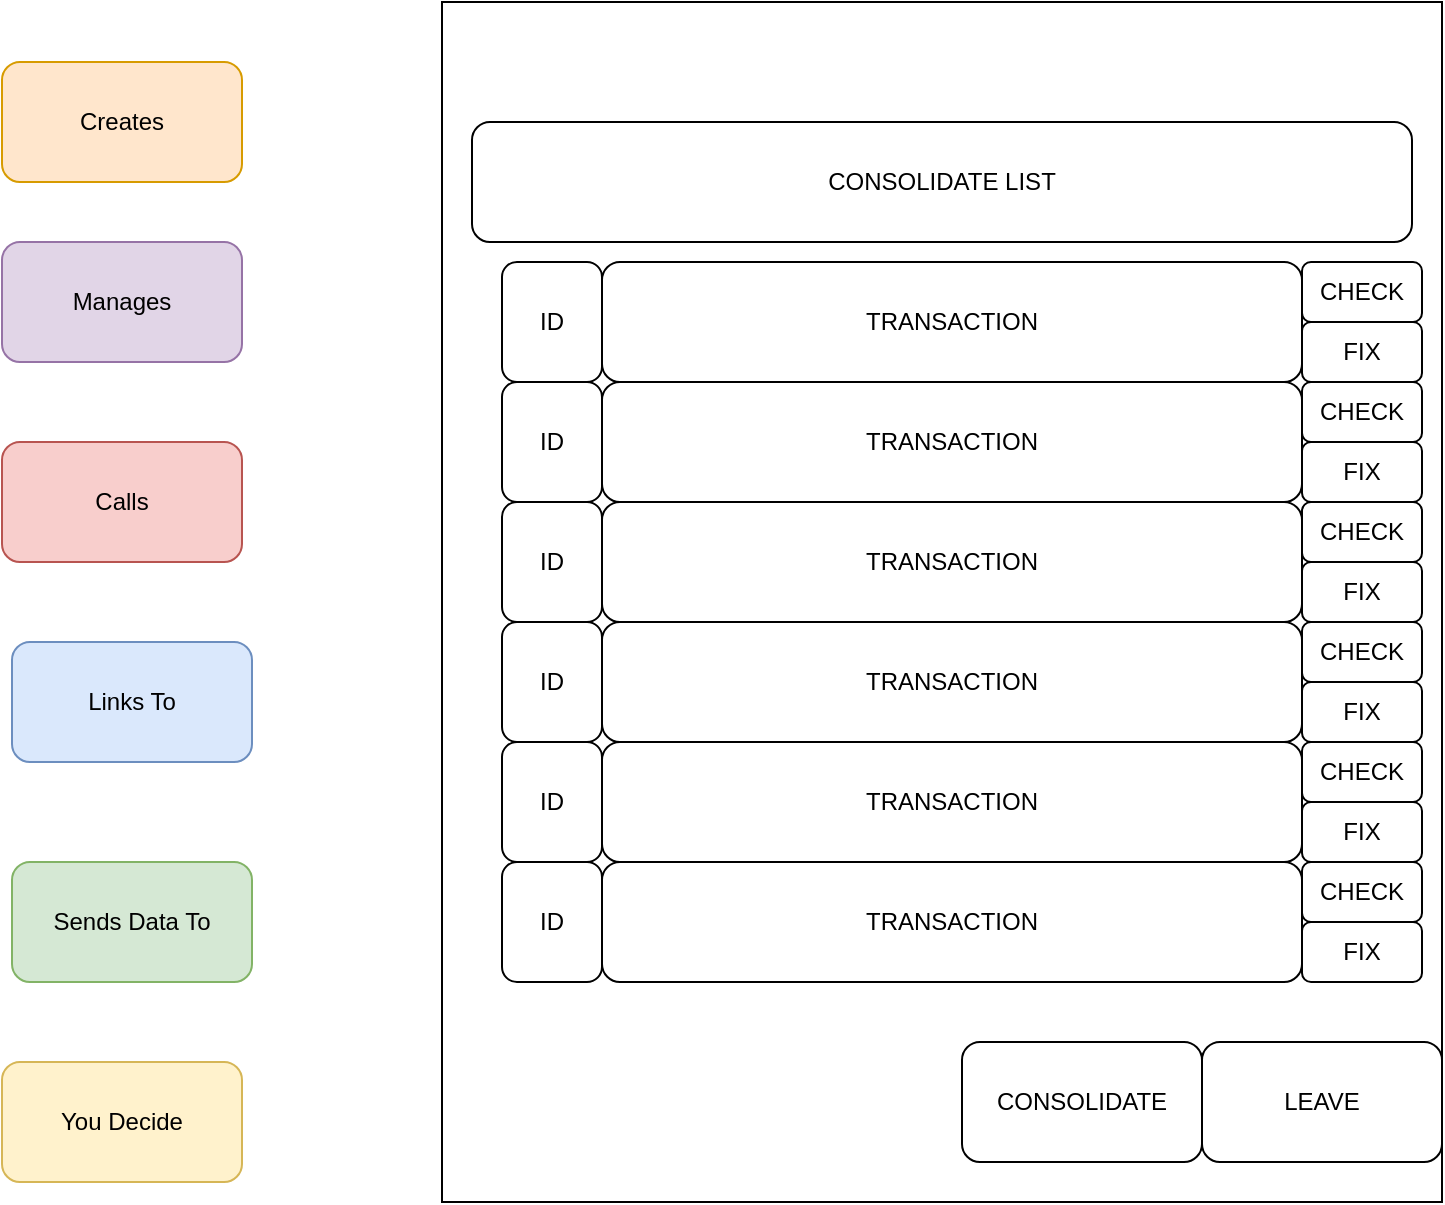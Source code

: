 <mxfile version="24.0.4" type="github">
  <diagram name="Página-1" id="hNAxjIGaJdhHwA7gnnjn">
    <mxGraphModel dx="880" dy="472" grid="1" gridSize="10" guides="1" tooltips="1" connect="1" arrows="1" fold="1" page="1" pageScale="1" pageWidth="827" pageHeight="1169" math="0" shadow="0">
      <root>
        <mxCell id="0" />
        <mxCell id="1" parent="0" />
        <mxCell id="9Bf6Wea90JQik3r4SX6L-1" value="Creates" style="rounded=1;whiteSpace=wrap;html=1;fillColor=#ffe6cc;strokeColor=#d79b00;" vertex="1" parent="1">
          <mxGeometry x="80" y="50" width="120" height="60" as="geometry" />
        </mxCell>
        <mxCell id="9Bf6Wea90JQik3r4SX6L-2" value="You Decide" style="rounded=1;whiteSpace=wrap;html=1;fillColor=#fff2cc;strokeColor=#d6b656;" vertex="1" parent="1">
          <mxGeometry x="80" y="550" width="120" height="60" as="geometry" />
        </mxCell>
        <mxCell id="9Bf6Wea90JQik3r4SX6L-3" value="Sends Data To" style="rounded=1;whiteSpace=wrap;html=1;fillColor=#d5e8d4;strokeColor=#82b366;" vertex="1" parent="1">
          <mxGeometry x="85" y="450" width="120" height="60" as="geometry" />
        </mxCell>
        <mxCell id="9Bf6Wea90JQik3r4SX6L-4" value="Links To" style="rounded=1;whiteSpace=wrap;html=1;fillColor=#dae8fc;strokeColor=#6c8ebf;" vertex="1" parent="1">
          <mxGeometry x="85" y="340" width="120" height="60" as="geometry" />
        </mxCell>
        <mxCell id="9Bf6Wea90JQik3r4SX6L-5" value="Calls" style="rounded=1;whiteSpace=wrap;html=1;fillColor=#f8cecc;strokeColor=#b85450;" vertex="1" parent="1">
          <mxGeometry x="80" y="240" width="120" height="60" as="geometry" />
        </mxCell>
        <mxCell id="9Bf6Wea90JQik3r4SX6L-6" value="Manages" style="rounded=1;whiteSpace=wrap;html=1;fillColor=#e1d5e7;strokeColor=#9673a6;" vertex="1" parent="1">
          <mxGeometry x="80" y="140" width="120" height="60" as="geometry" />
        </mxCell>
        <mxCell id="9Bf6Wea90JQik3r4SX6L-7" value="" style="rounded=0;whiteSpace=wrap;html=1;" vertex="1" parent="1">
          <mxGeometry x="300" y="20" width="500" height="600" as="geometry" />
        </mxCell>
        <mxCell id="9Bf6Wea90JQik3r4SX6L-8" value="CONSOLIDATE LIST" style="rounded=1;whiteSpace=wrap;html=1;" vertex="1" parent="1">
          <mxGeometry x="315" y="80" width="470" height="60" as="geometry" />
        </mxCell>
        <mxCell id="9Bf6Wea90JQik3r4SX6L-19" value="TRANSACTION" style="rounded=1;whiteSpace=wrap;html=1;" vertex="1" parent="1">
          <mxGeometry x="380" y="150" width="350" height="60" as="geometry" />
        </mxCell>
        <mxCell id="9Bf6Wea90JQik3r4SX6L-34" value="&lt;div&gt;LEAVE&lt;/div&gt;" style="rounded=1;whiteSpace=wrap;html=1;" vertex="1" parent="1">
          <mxGeometry x="680" y="540" width="120" height="60" as="geometry" />
        </mxCell>
        <mxCell id="9Bf6Wea90JQik3r4SX6L-38" value="ID" style="rounded=1;whiteSpace=wrap;html=1;" vertex="1" parent="1">
          <mxGeometry x="330" y="150" width="50" height="60" as="geometry" />
        </mxCell>
        <mxCell id="9Bf6Wea90JQik3r4SX6L-39" value="CHECK" style="rounded=1;whiteSpace=wrap;html=1;" vertex="1" parent="1">
          <mxGeometry x="730" y="150" width="60" height="30" as="geometry" />
        </mxCell>
        <mxCell id="9Bf6Wea90JQik3r4SX6L-40" value="FIX" style="rounded=1;whiteSpace=wrap;html=1;" vertex="1" parent="1">
          <mxGeometry x="730" y="180" width="60" height="30" as="geometry" />
        </mxCell>
        <mxCell id="9Bf6Wea90JQik3r4SX6L-41" value="TRANSACTION" style="rounded=1;whiteSpace=wrap;html=1;" vertex="1" parent="1">
          <mxGeometry x="380" y="210" width="350" height="60" as="geometry" />
        </mxCell>
        <mxCell id="9Bf6Wea90JQik3r4SX6L-42" value="ID" style="rounded=1;whiteSpace=wrap;html=1;" vertex="1" parent="1">
          <mxGeometry x="330" y="210" width="50" height="60" as="geometry" />
        </mxCell>
        <mxCell id="9Bf6Wea90JQik3r4SX6L-43" value="CHECK" style="rounded=1;whiteSpace=wrap;html=1;" vertex="1" parent="1">
          <mxGeometry x="730" y="210" width="60" height="30" as="geometry" />
        </mxCell>
        <mxCell id="9Bf6Wea90JQik3r4SX6L-44" value="FIX" style="rounded=1;whiteSpace=wrap;html=1;" vertex="1" parent="1">
          <mxGeometry x="730" y="240" width="60" height="30" as="geometry" />
        </mxCell>
        <mxCell id="9Bf6Wea90JQik3r4SX6L-45" value="TRANSACTION" style="rounded=1;whiteSpace=wrap;html=1;" vertex="1" parent="1">
          <mxGeometry x="380" y="270" width="350" height="60" as="geometry" />
        </mxCell>
        <mxCell id="9Bf6Wea90JQik3r4SX6L-46" value="ID" style="rounded=1;whiteSpace=wrap;html=1;" vertex="1" parent="1">
          <mxGeometry x="330" y="270" width="50" height="60" as="geometry" />
        </mxCell>
        <mxCell id="9Bf6Wea90JQik3r4SX6L-47" value="CHECK" style="rounded=1;whiteSpace=wrap;html=1;" vertex="1" parent="1">
          <mxGeometry x="730" y="270" width="60" height="30" as="geometry" />
        </mxCell>
        <mxCell id="9Bf6Wea90JQik3r4SX6L-48" value="FIX" style="rounded=1;whiteSpace=wrap;html=1;" vertex="1" parent="1">
          <mxGeometry x="730" y="300" width="60" height="30" as="geometry" />
        </mxCell>
        <mxCell id="9Bf6Wea90JQik3r4SX6L-49" value="TRANSACTION" style="rounded=1;whiteSpace=wrap;html=1;" vertex="1" parent="1">
          <mxGeometry x="380" y="330" width="350" height="60" as="geometry" />
        </mxCell>
        <mxCell id="9Bf6Wea90JQik3r4SX6L-50" value="ID" style="rounded=1;whiteSpace=wrap;html=1;" vertex="1" parent="1">
          <mxGeometry x="330" y="330" width="50" height="60" as="geometry" />
        </mxCell>
        <mxCell id="9Bf6Wea90JQik3r4SX6L-51" value="CHECK" style="rounded=1;whiteSpace=wrap;html=1;" vertex="1" parent="1">
          <mxGeometry x="730" y="330" width="60" height="30" as="geometry" />
        </mxCell>
        <mxCell id="9Bf6Wea90JQik3r4SX6L-52" value="FIX" style="rounded=1;whiteSpace=wrap;html=1;" vertex="1" parent="1">
          <mxGeometry x="730" y="360" width="60" height="30" as="geometry" />
        </mxCell>
        <mxCell id="9Bf6Wea90JQik3r4SX6L-53" value="TRANSACTION" style="rounded=1;whiteSpace=wrap;html=1;" vertex="1" parent="1">
          <mxGeometry x="380" y="390" width="350" height="60" as="geometry" />
        </mxCell>
        <mxCell id="9Bf6Wea90JQik3r4SX6L-54" value="ID" style="rounded=1;whiteSpace=wrap;html=1;" vertex="1" parent="1">
          <mxGeometry x="330" y="390" width="50" height="60" as="geometry" />
        </mxCell>
        <mxCell id="9Bf6Wea90JQik3r4SX6L-55" value="CHECK" style="rounded=1;whiteSpace=wrap;html=1;" vertex="1" parent="1">
          <mxGeometry x="730" y="390" width="60" height="30" as="geometry" />
        </mxCell>
        <mxCell id="9Bf6Wea90JQik3r4SX6L-56" value="FIX" style="rounded=1;whiteSpace=wrap;html=1;" vertex="1" parent="1">
          <mxGeometry x="730" y="420" width="60" height="30" as="geometry" />
        </mxCell>
        <mxCell id="9Bf6Wea90JQik3r4SX6L-57" value="TRANSACTION" style="rounded=1;whiteSpace=wrap;html=1;" vertex="1" parent="1">
          <mxGeometry x="380" y="450" width="350" height="60" as="geometry" />
        </mxCell>
        <mxCell id="9Bf6Wea90JQik3r4SX6L-58" value="ID" style="rounded=1;whiteSpace=wrap;html=1;" vertex="1" parent="1">
          <mxGeometry x="330" y="450" width="50" height="60" as="geometry" />
        </mxCell>
        <mxCell id="9Bf6Wea90JQik3r4SX6L-59" value="CHECK" style="rounded=1;whiteSpace=wrap;html=1;" vertex="1" parent="1">
          <mxGeometry x="730" y="450" width="60" height="30" as="geometry" />
        </mxCell>
        <mxCell id="9Bf6Wea90JQik3r4SX6L-60" value="FIX" style="rounded=1;whiteSpace=wrap;html=1;" vertex="1" parent="1">
          <mxGeometry x="730" y="480" width="60" height="30" as="geometry" />
        </mxCell>
        <mxCell id="9Bf6Wea90JQik3r4SX6L-61" value="CONSOLIDATE" style="rounded=1;whiteSpace=wrap;html=1;" vertex="1" parent="1">
          <mxGeometry x="560" y="540" width="120" height="60" as="geometry" />
        </mxCell>
      </root>
    </mxGraphModel>
  </diagram>
</mxfile>
